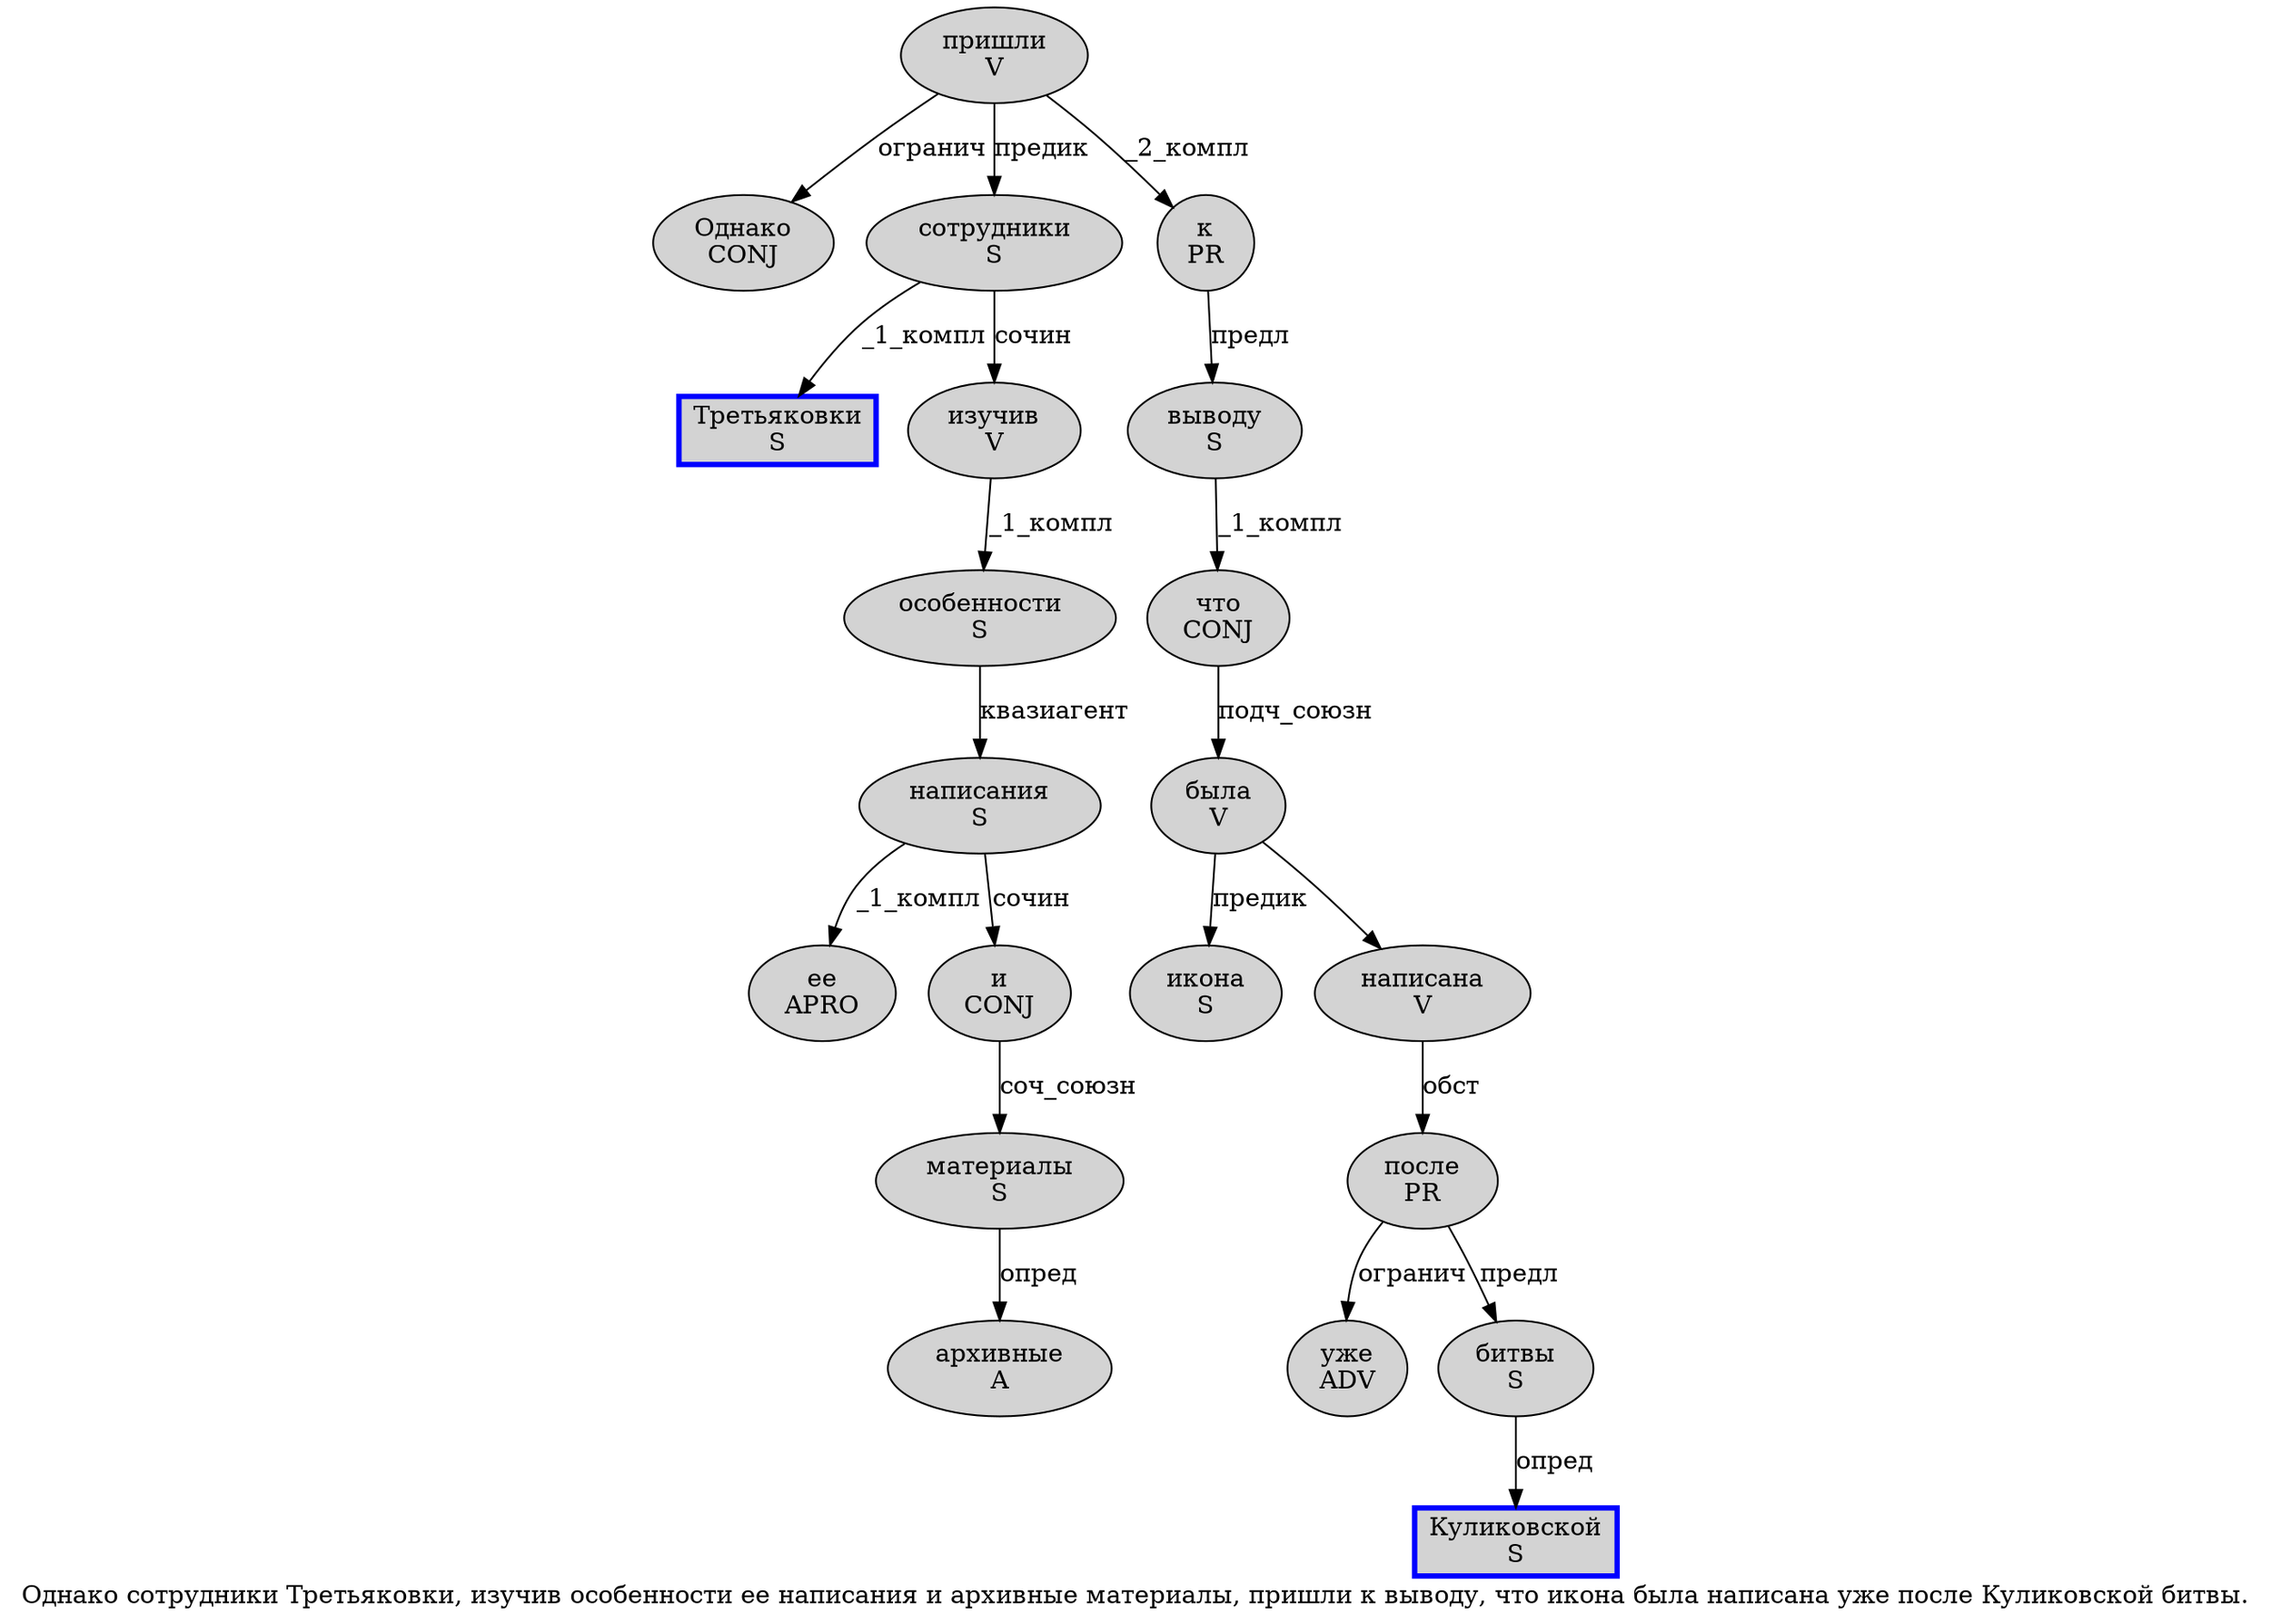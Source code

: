 digraph SENTENCE_932 {
	graph [label="Однако сотрудники Третьяковки, изучив особенности ее написания и архивные материалы, пришли к выводу, что икона была написана уже после Куликовской битвы."]
	node [style=filled]
		0 [label="Однако
CONJ" color="" fillcolor=lightgray penwidth=1 shape=ellipse]
		1 [label="сотрудники
S" color="" fillcolor=lightgray penwidth=1 shape=ellipse]
		2 [label="Третьяковки
S" color=blue fillcolor=lightgray penwidth=3 shape=box]
		4 [label="изучив
V" color="" fillcolor=lightgray penwidth=1 shape=ellipse]
		5 [label="особенности
S" color="" fillcolor=lightgray penwidth=1 shape=ellipse]
		6 [label="ее
APRO" color="" fillcolor=lightgray penwidth=1 shape=ellipse]
		7 [label="написания
S" color="" fillcolor=lightgray penwidth=1 shape=ellipse]
		8 [label="и
CONJ" color="" fillcolor=lightgray penwidth=1 shape=ellipse]
		9 [label="архивные
A" color="" fillcolor=lightgray penwidth=1 shape=ellipse]
		10 [label="материалы
S" color="" fillcolor=lightgray penwidth=1 shape=ellipse]
		12 [label="пришли
V" color="" fillcolor=lightgray penwidth=1 shape=ellipse]
		13 [label="к
PR" color="" fillcolor=lightgray penwidth=1 shape=ellipse]
		14 [label="выводу
S" color="" fillcolor=lightgray penwidth=1 shape=ellipse]
		16 [label="что
CONJ" color="" fillcolor=lightgray penwidth=1 shape=ellipse]
		17 [label="икона
S" color="" fillcolor=lightgray penwidth=1 shape=ellipse]
		18 [label="была
V" color="" fillcolor=lightgray penwidth=1 shape=ellipse]
		19 [label="написана
V" color="" fillcolor=lightgray penwidth=1 shape=ellipse]
		20 [label="уже
ADV" color="" fillcolor=lightgray penwidth=1 shape=ellipse]
		21 [label="после
PR" color="" fillcolor=lightgray penwidth=1 shape=ellipse]
		22 [label="Куликовской
S" color=blue fillcolor=lightgray penwidth=3 shape=box]
		23 [label="битвы
S" color="" fillcolor=lightgray penwidth=1 shape=ellipse]
			16 -> 18 [label="подч_союзн"]
			23 -> 22 [label="опред"]
			21 -> 20 [label="огранич"]
			21 -> 23 [label="предл"]
			5 -> 7 [label="квазиагент"]
			8 -> 10 [label="соч_союзн"]
			1 -> 2 [label="_1_компл"]
			1 -> 4 [label="сочин"]
			12 -> 0 [label="огранич"]
			12 -> 1 [label="предик"]
			12 -> 13 [label="_2_компл"]
			18 -> 17 [label="предик"]
			18 -> 19
			4 -> 5 [label="_1_компл"]
			19 -> 21 [label="обст"]
			7 -> 6 [label="_1_компл"]
			7 -> 8 [label="сочин"]
			13 -> 14 [label="предл"]
			14 -> 16 [label="_1_компл"]
			10 -> 9 [label="опред"]
}